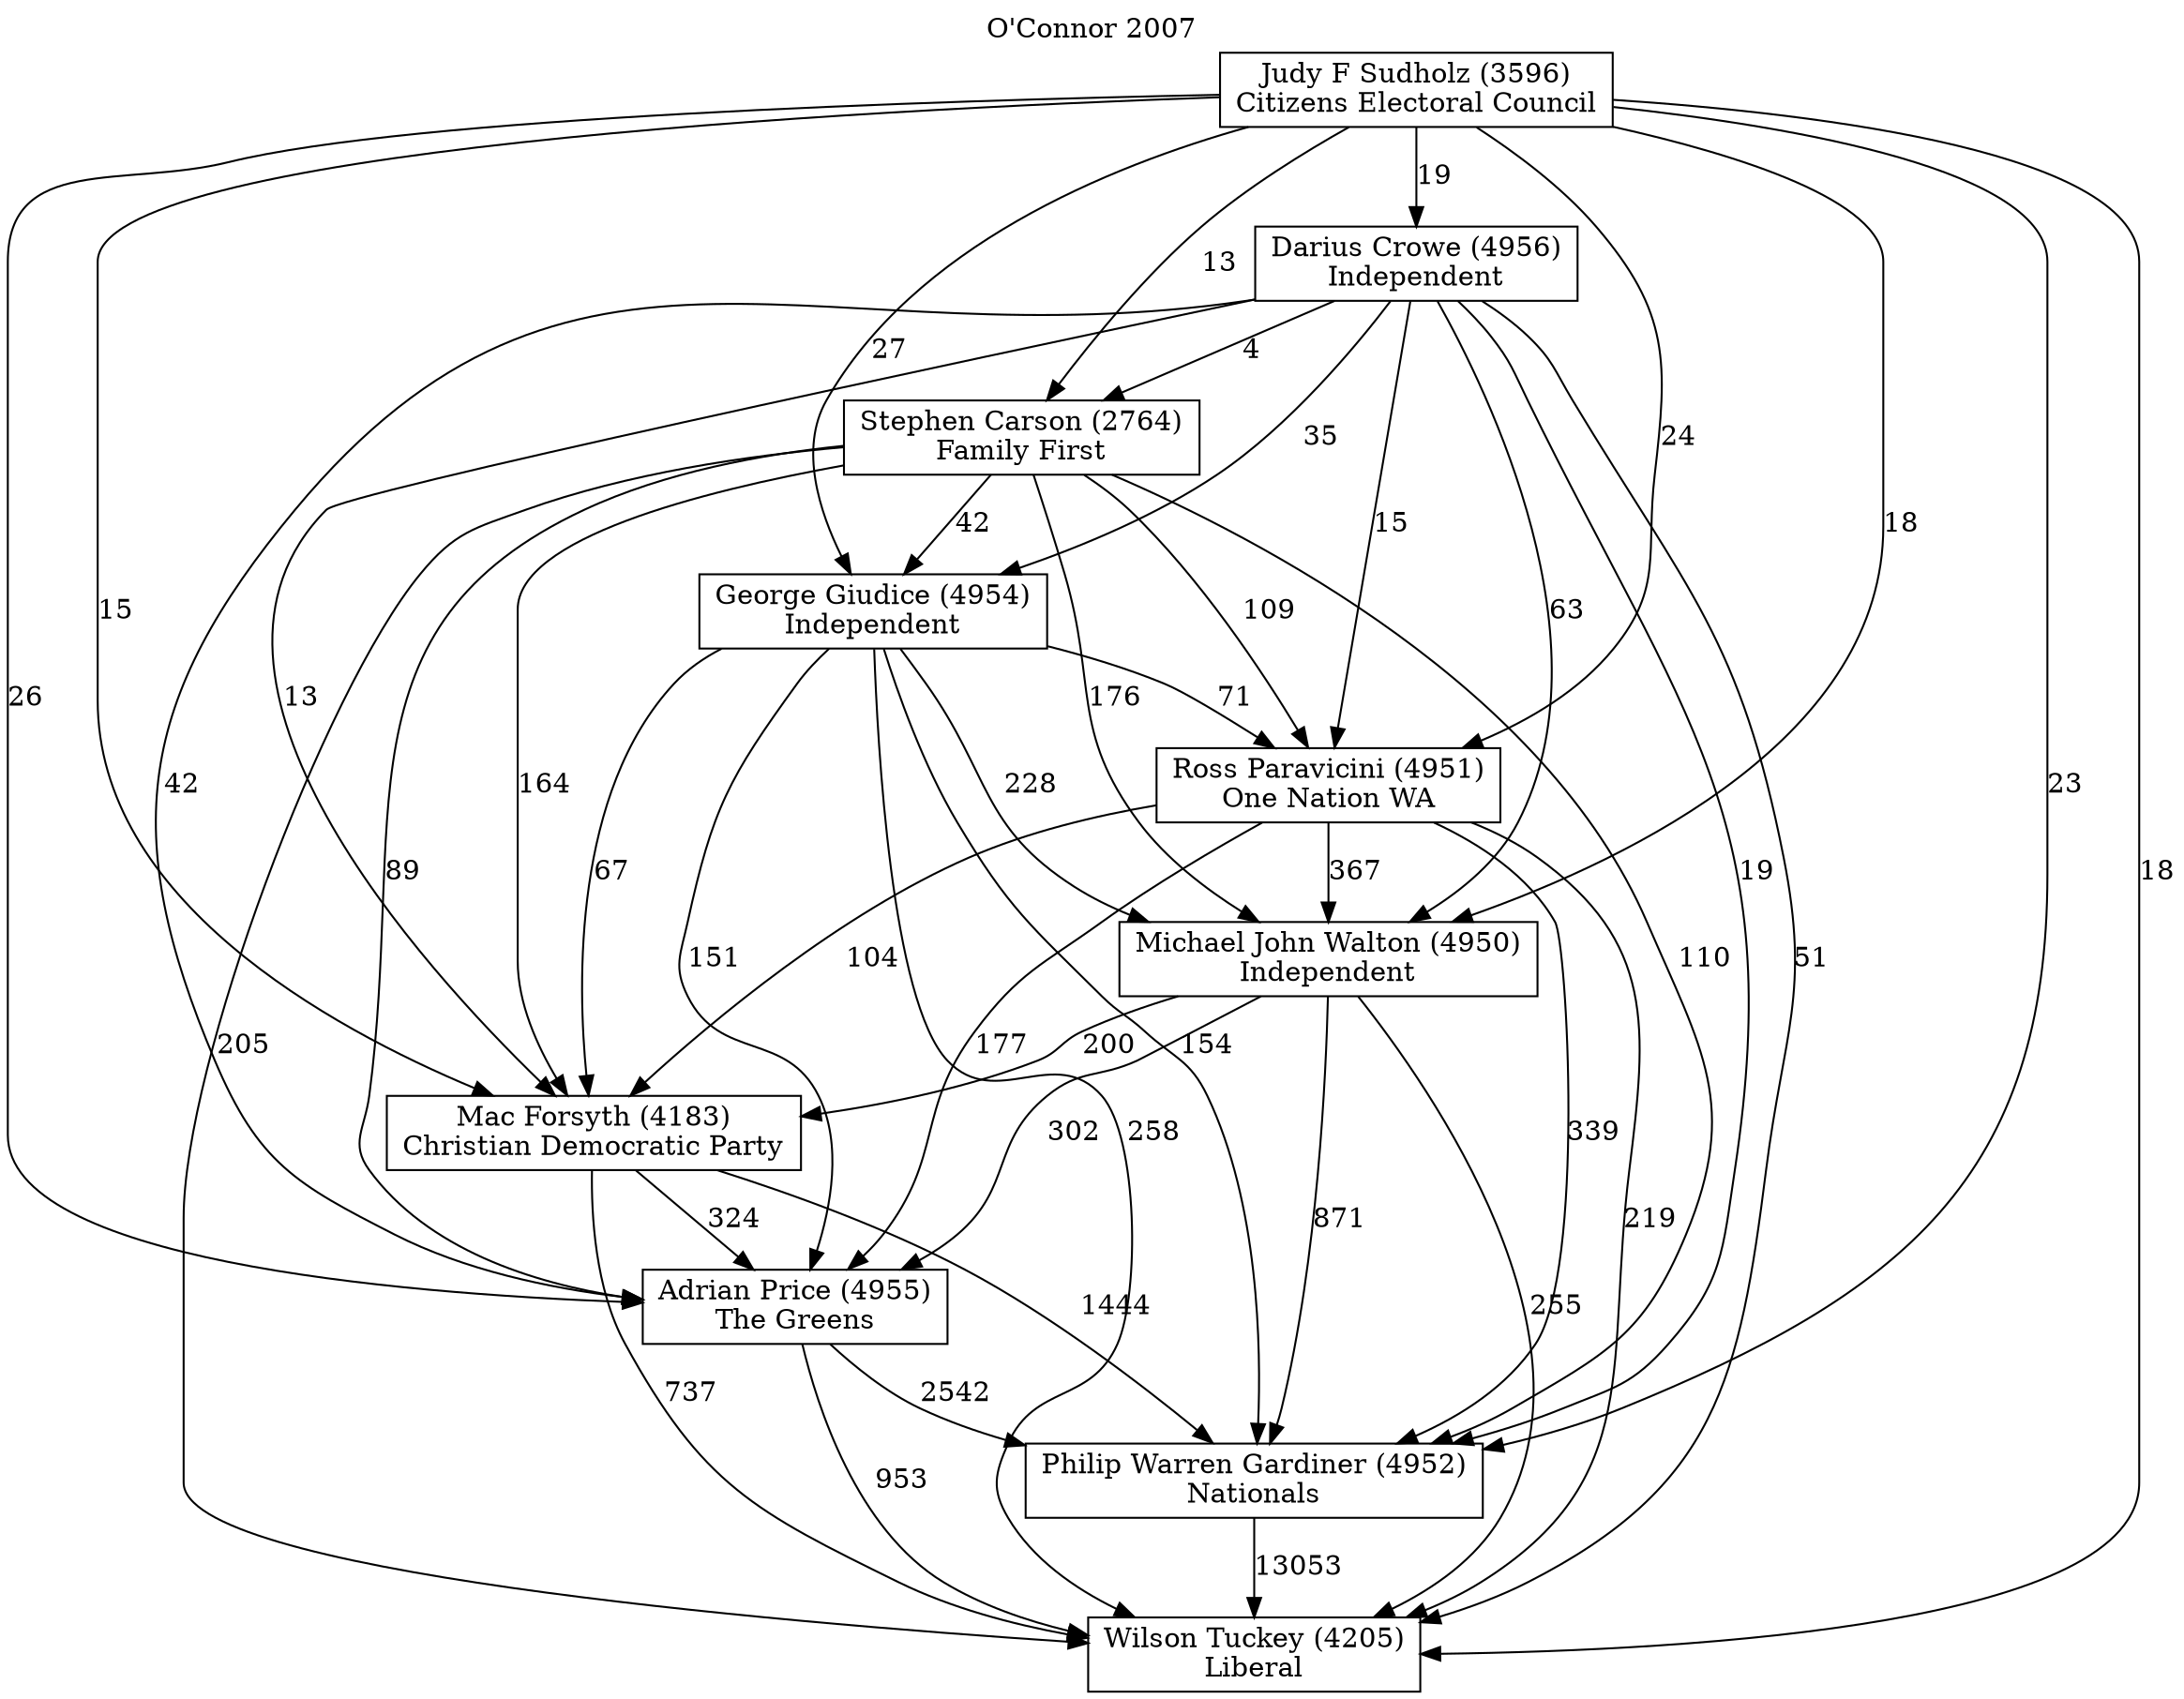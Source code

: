 // House preference flow
digraph "Wilson Tuckey (4205)_O'Connor_2007" {
	graph [label="O'Connor 2007" labelloc=t mclimit=2]
	node [shape=box]
	"Wilson Tuckey (4205)" [label="Wilson Tuckey (4205)
Liberal"]
	"Philip Warren Gardiner (4952)" [label="Philip Warren Gardiner (4952)
Nationals"]
	"Adrian Price (4955)" [label="Adrian Price (4955)
The Greens"]
	"Mac Forsyth (4183)" [label="Mac Forsyth (4183)
Christian Democratic Party"]
	"Michael John Walton (4950)" [label="Michael John Walton (4950)
Independent"]
	"Ross Paravicini (4951)" [label="Ross Paravicini (4951)
One Nation WA"]
	"George Giudice (4954)" [label="George Giudice (4954)
Independent"]
	"Stephen Carson (2764)" [label="Stephen Carson (2764)
Family First"]
	"Darius Crowe (4956)" [label="Darius Crowe (4956)
Independent"]
	"Judy F Sudholz (3596)" [label="Judy F Sudholz (3596)
Citizens Electoral Council"]
	"Philip Warren Gardiner (4952)" -> "Wilson Tuckey (4205)" [label=13053]
	"Adrian Price (4955)" -> "Philip Warren Gardiner (4952)" [label=2542]
	"Mac Forsyth (4183)" -> "Adrian Price (4955)" [label=324]
	"Michael John Walton (4950)" -> "Mac Forsyth (4183)" [label=200]
	"Ross Paravicini (4951)" -> "Michael John Walton (4950)" [label=367]
	"George Giudice (4954)" -> "Ross Paravicini (4951)" [label=71]
	"Stephen Carson (2764)" -> "George Giudice (4954)" [label=42]
	"Darius Crowe (4956)" -> "Stephen Carson (2764)" [label=4]
	"Judy F Sudholz (3596)" -> "Darius Crowe (4956)" [label=19]
	"Adrian Price (4955)" -> "Wilson Tuckey (4205)" [label=953]
	"Mac Forsyth (4183)" -> "Wilson Tuckey (4205)" [label=737]
	"Michael John Walton (4950)" -> "Wilson Tuckey (4205)" [label=255]
	"Ross Paravicini (4951)" -> "Wilson Tuckey (4205)" [label=219]
	"George Giudice (4954)" -> "Wilson Tuckey (4205)" [label=258]
	"Stephen Carson (2764)" -> "Wilson Tuckey (4205)" [label=205]
	"Darius Crowe (4956)" -> "Wilson Tuckey (4205)" [label=51]
	"Judy F Sudholz (3596)" -> "Wilson Tuckey (4205)" [label=18]
	"Judy F Sudholz (3596)" -> "Stephen Carson (2764)" [label=13]
	"Darius Crowe (4956)" -> "George Giudice (4954)" [label=35]
	"Judy F Sudholz (3596)" -> "George Giudice (4954)" [label=27]
	"Stephen Carson (2764)" -> "Ross Paravicini (4951)" [label=109]
	"Darius Crowe (4956)" -> "Ross Paravicini (4951)" [label=15]
	"Judy F Sudholz (3596)" -> "Ross Paravicini (4951)" [label=24]
	"George Giudice (4954)" -> "Michael John Walton (4950)" [label=228]
	"Stephen Carson (2764)" -> "Michael John Walton (4950)" [label=176]
	"Darius Crowe (4956)" -> "Michael John Walton (4950)" [label=63]
	"Judy F Sudholz (3596)" -> "Michael John Walton (4950)" [label=18]
	"Ross Paravicini (4951)" -> "Mac Forsyth (4183)" [label=104]
	"George Giudice (4954)" -> "Mac Forsyth (4183)" [label=67]
	"Stephen Carson (2764)" -> "Mac Forsyth (4183)" [label=164]
	"Darius Crowe (4956)" -> "Mac Forsyth (4183)" [label=13]
	"Judy F Sudholz (3596)" -> "Mac Forsyth (4183)" [label=15]
	"Michael John Walton (4950)" -> "Adrian Price (4955)" [label=302]
	"Ross Paravicini (4951)" -> "Adrian Price (4955)" [label=177]
	"George Giudice (4954)" -> "Adrian Price (4955)" [label=151]
	"Stephen Carson (2764)" -> "Adrian Price (4955)" [label=89]
	"Darius Crowe (4956)" -> "Adrian Price (4955)" [label=42]
	"Judy F Sudholz (3596)" -> "Adrian Price (4955)" [label=26]
	"Mac Forsyth (4183)" -> "Philip Warren Gardiner (4952)" [label=1444]
	"Michael John Walton (4950)" -> "Philip Warren Gardiner (4952)" [label=871]
	"Ross Paravicini (4951)" -> "Philip Warren Gardiner (4952)" [label=339]
	"George Giudice (4954)" -> "Philip Warren Gardiner (4952)" [label=154]
	"Stephen Carson (2764)" -> "Philip Warren Gardiner (4952)" [label=110]
	"Darius Crowe (4956)" -> "Philip Warren Gardiner (4952)" [label=19]
	"Judy F Sudholz (3596)" -> "Philip Warren Gardiner (4952)" [label=23]
}
